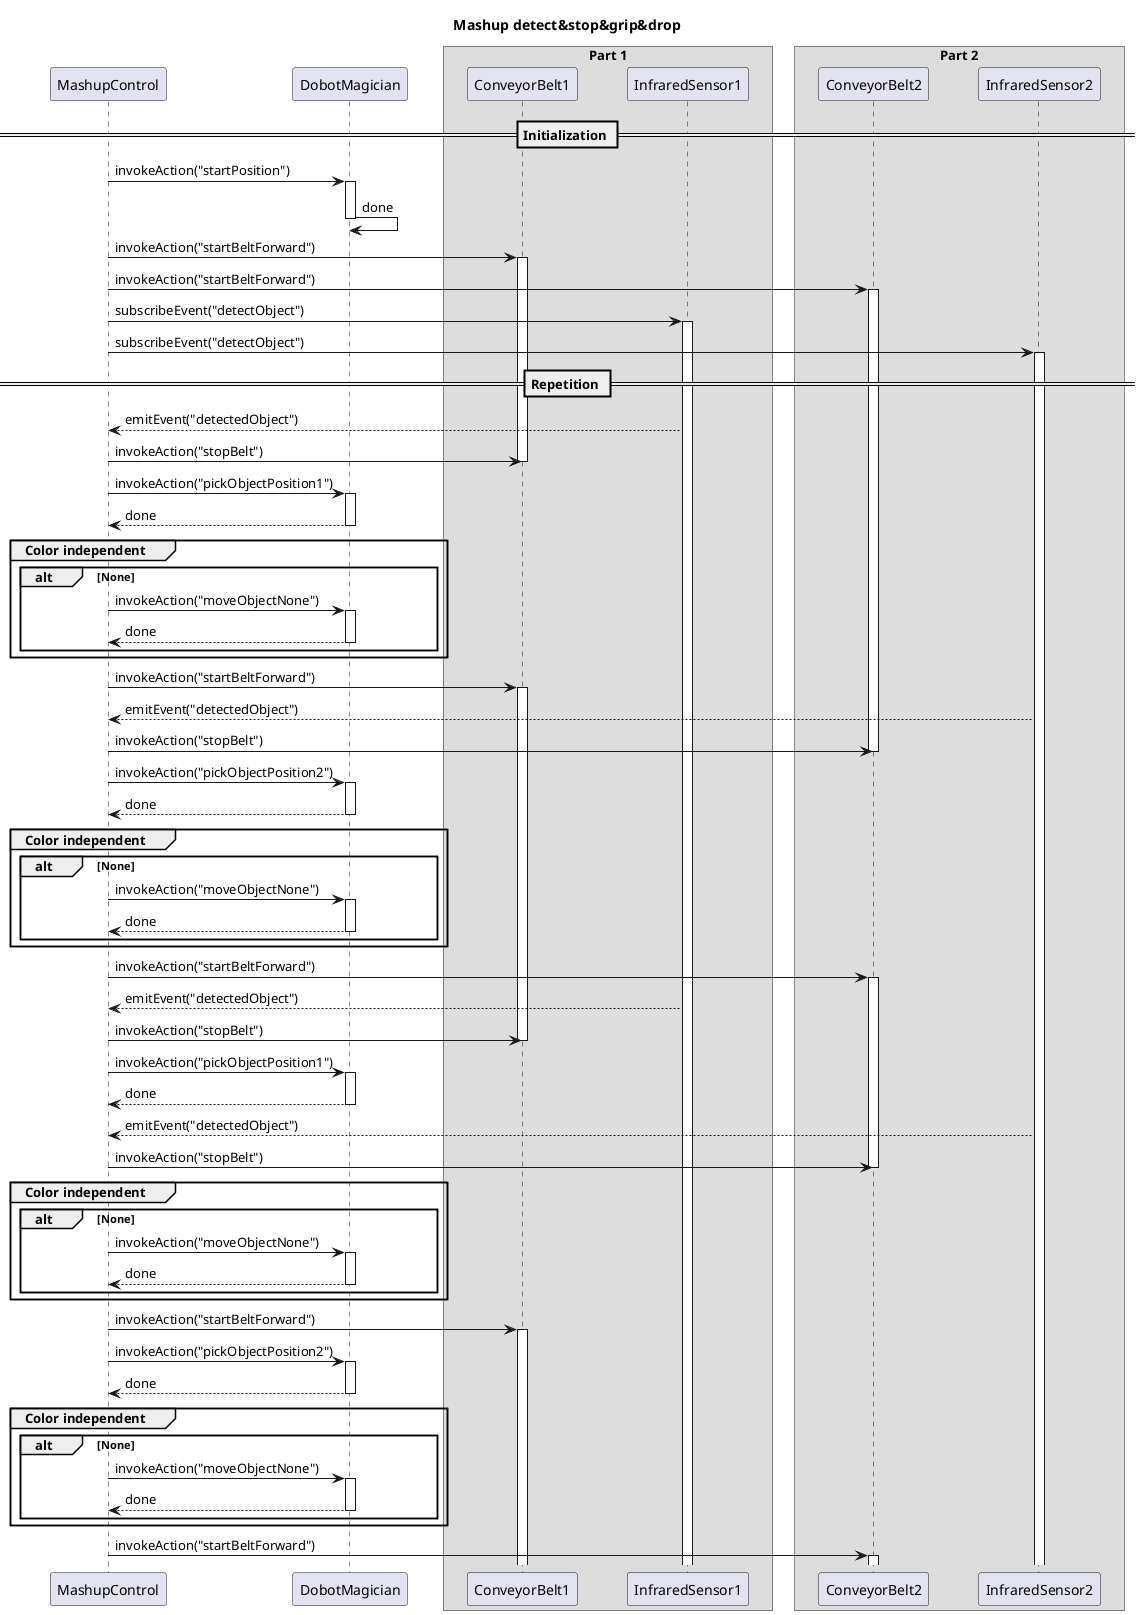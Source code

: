 @startuml

title Mashup detect&stop&grip&drop

skinparam ParticipantPadding 20
skinparam BoxPadding 10

participant MashupControl as MC
participant DobotMagician as DM

box "Part 1"
participant ConveyorBelt1 as CB1
participant InfraredSensor1 as IS1
end box

box "Part 2"
participant ConveyorBelt2 as CB2
participant InfraredSensor2 as IS2
end box


== Initialization ==

MC -> DM: invokeAction("startPosition")
activate DM
DM -> DM: done
deactivate DM

MC -> CB1: invokeAction("startBeltForward")
activate CB1
MC -> CB2: invokeAction("startBeltForward")
activate CB2

MC -> IS1: subscribeEvent("detectObject")
activate IS1

MC -> IS2: subscribeEvent("detectObject")
activate IS2

== Repetition ==

MC <-- IS1: emitEvent("detectedObject")
MC -> CB1: invokeAction("stopBelt")
deactivate CB1
MC -> DM: invokeAction("pickObjectPosition1")
activate DM
MC <-- DM: done
deactivate DM
group Color independent
alt None
MC -> DM: invokeAction("moveObjectNone")
activate DM
MC <-- DM: done
deactivate DM
end
end
MC -> CB1: invokeAction("startBeltForward")
activate CB1


MC <-- IS2: emitEvent("detectedObject")
MC -> CB2: invokeAction("stopBelt")
deactivate CB2
MC -> DM: invokeAction("pickObjectPosition2")
activate DM
MC <-- DM: done
deactivate DM
group Color independent
alt None
MC -> DM: invokeAction("moveObjectNone")
activate DM
MC <-- DM: done
deactivate DM
end
end
MC -> CB2: invokeAction("startBeltForward")
activate CB2

MC <-- IS1: emitEvent("detectedObject")
MC -> CB1: invokeAction("stopBelt")
deactivate CB1
MC -> DM: invokeAction("pickObjectPosition1")
activate DM
MC <-- DM: done
deactivate DM

MC <-- IS2: emitEvent("detectedObject")
MC -> CB2: invokeAction("stopBelt")
deactivate CB2

group Color independent
alt None
MC -> DM: invokeAction("moveObjectNone")
activate DM
MC <-- DM: done
deactivate DM
end
end
MC -> CB1: invokeAction("startBeltForward")
activate CB1

MC -> DM: invokeAction("pickObjectPosition2")
activate DM
MC <-- DM: done
deactivate DM
group Color independent
alt None
MC -> DM: invokeAction("moveObjectNone")
activate DM
MC <-- DM: done
deactivate DM
end
end
MC -> CB2: invokeAction("startBeltForward")
activate CB2
@enduml
